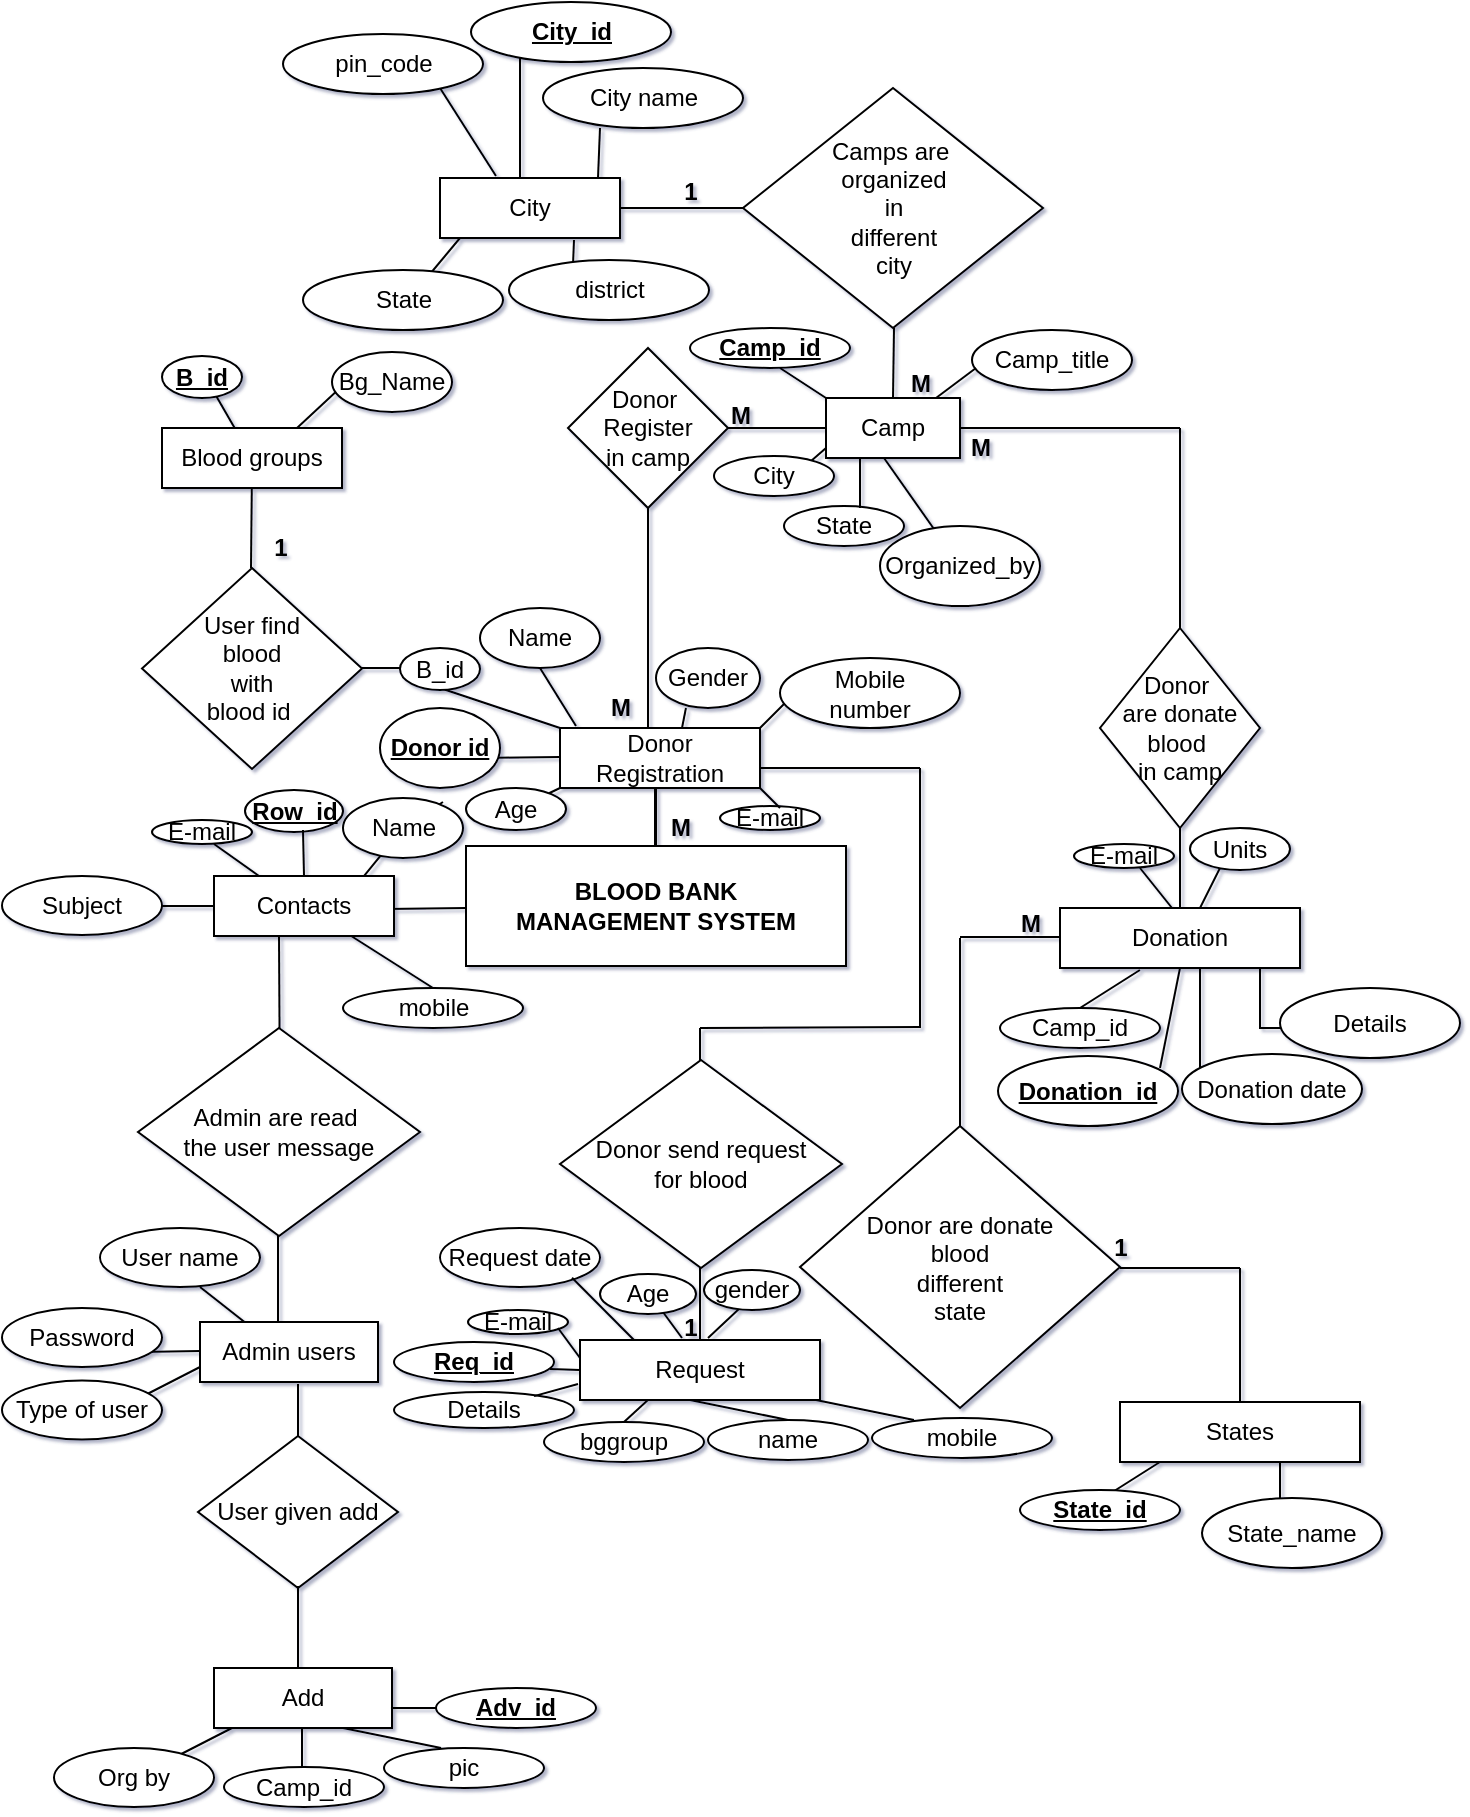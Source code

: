 <mxfile version="17.4.6" type="device"><diagram id="Rrqo9vzTD1pglH4f-uBs" name="Page-1"><mxGraphModel dx="942" dy="614" grid="1" gridSize="10" guides="1" tooltips="1" connect="1" arrows="1" fold="1" page="1" pageScale="1" pageWidth="827" pageHeight="1169" math="0" shadow="1"><root><mxCell id="0"/><mxCell id="1" parent="0"/><mxCell id="dDINiFc0IvyFQ7IldV-Y-107" value="" style="edgeStyle=orthogonalEdgeStyle;rounded=0;orthogonalLoop=1;jettySize=auto;html=1;" edge="1" parent="1" source="dDINiFc0IvyFQ7IldV-Y-1" target="dDINiFc0IvyFQ7IldV-Y-30"><mxGeometry relative="1" as="geometry"/></mxCell><mxCell id="dDINiFc0IvyFQ7IldV-Y-1" value="&lt;b&gt;BLOOD BANK &lt;br&gt;MANAGEMENT SYSTEM&lt;/b&gt;" style="rounded=0;whiteSpace=wrap;html=1;" vertex="1" parent="1"><mxGeometry x="323" y="469" width="190" height="60" as="geometry"/></mxCell><mxCell id="dDINiFc0IvyFQ7IldV-Y-2" value="" style="endArrow=none;html=1;rounded=0;" edge="1" parent="1"><mxGeometry width="50" height="50" relative="1" as="geometry"><mxPoint x="417.5" y="469" as="sourcePoint"/><mxPoint x="417.5" y="439" as="targetPoint"/></mxGeometry></mxCell><mxCell id="dDINiFc0IvyFQ7IldV-Y-4" value="Donor Registration" style="rounded=0;whiteSpace=wrap;html=1;" vertex="1" parent="1"><mxGeometry x="370" y="410" width="100" height="30" as="geometry"/></mxCell><mxCell id="dDINiFc0IvyFQ7IldV-Y-5" value="" style="endArrow=none;html=1;rounded=0;startArrow=none;" edge="1" parent="1" source="dDINiFc0IvyFQ7IldV-Y-6"><mxGeometry width="50" height="50" relative="1" as="geometry"><mxPoint x="360" y="450" as="sourcePoint"/><mxPoint x="370" y="440" as="targetPoint"/></mxGeometry></mxCell><mxCell id="dDINiFc0IvyFQ7IldV-Y-7" style="edgeStyle=orthogonalEdgeStyle;rounded=0;orthogonalLoop=1;jettySize=auto;html=1;exitX=0.5;exitY=1;exitDx=0;exitDy=0;" edge="1" parent="1" source="dDINiFc0IvyFQ7IldV-Y-6" target="dDINiFc0IvyFQ7IldV-Y-6"><mxGeometry relative="1" as="geometry"/></mxCell><mxCell id="dDINiFc0IvyFQ7IldV-Y-6" value="Age" style="ellipse;whiteSpace=wrap;html=1;" vertex="1" parent="1"><mxGeometry x="323" y="440" width="50" height="21" as="geometry"/></mxCell><mxCell id="dDINiFc0IvyFQ7IldV-Y-10" value="E-mail" style="ellipse;whiteSpace=wrap;html=1;" vertex="1" parent="1"><mxGeometry x="450" y="449" width="50" height="12" as="geometry"/></mxCell><mxCell id="dDINiFc0IvyFQ7IldV-Y-12" value="" style="endArrow=none;html=1;rounded=0;" edge="1" parent="1"><mxGeometry width="50" height="50" relative="1" as="geometry"><mxPoint x="480" y="450" as="sourcePoint"/><mxPoint x="470" y="440" as="targetPoint"/></mxGeometry></mxCell><mxCell id="dDINiFc0IvyFQ7IldV-Y-14" value="" style="endArrow=none;html=1;rounded=0;" edge="1" parent="1"><mxGeometry width="50" height="50" relative="1" as="geometry"><mxPoint x="330" y="425" as="sourcePoint"/><mxPoint x="370" y="424.5" as="targetPoint"/></mxGeometry></mxCell><mxCell id="dDINiFc0IvyFQ7IldV-Y-15" value="&lt;b&gt;&lt;u&gt;Donor id&lt;/u&gt;&lt;/b&gt;" style="ellipse;whiteSpace=wrap;html=1;" vertex="1" parent="1"><mxGeometry x="280" y="400" width="60" height="40" as="geometry"/></mxCell><mxCell id="dDINiFc0IvyFQ7IldV-Y-16" value="" style="endArrow=none;html=1;rounded=0;" edge="1" parent="1"><mxGeometry width="50" height="50" relative="1" as="geometry"><mxPoint x="370" y="410" as="sourcePoint"/><mxPoint x="310" y="390" as="targetPoint"/></mxGeometry></mxCell><mxCell id="dDINiFc0IvyFQ7IldV-Y-17" value="B_id" style="ellipse;whiteSpace=wrap;html=1;" vertex="1" parent="1"><mxGeometry x="290" y="370" width="40" height="21" as="geometry"/></mxCell><mxCell id="dDINiFc0IvyFQ7IldV-Y-20" value="" style="endArrow=none;html=1;rounded=0;exitX=0.08;exitY=-0.033;exitDx=0;exitDy=0;exitPerimeter=0;entryX=0.5;entryY=1;entryDx=0;entryDy=0;" edge="1" parent="1" source="dDINiFc0IvyFQ7IldV-Y-4" target="dDINiFc0IvyFQ7IldV-Y-21"><mxGeometry width="50" height="50" relative="1" as="geometry"><mxPoint x="389" y="360" as="sourcePoint"/><mxPoint x="380" y="380" as="targetPoint"/></mxGeometry></mxCell><mxCell id="dDINiFc0IvyFQ7IldV-Y-21" value="Name" style="ellipse;whiteSpace=wrap;html=1;" vertex="1" parent="1"><mxGeometry x="330" y="350" width="60" height="30" as="geometry"/></mxCell><mxCell id="dDINiFc0IvyFQ7IldV-Y-22" value="" style="endArrow=none;html=1;rounded=0;" edge="1" parent="1"><mxGeometry width="50" height="50" relative="1" as="geometry"><mxPoint x="414" y="410" as="sourcePoint"/><mxPoint x="414" y="300" as="targetPoint"/></mxGeometry></mxCell><mxCell id="dDINiFc0IvyFQ7IldV-Y-23" value="Gender" style="ellipse;whiteSpace=wrap;html=1;" vertex="1" parent="1"><mxGeometry x="418" y="370" width="52" height="30" as="geometry"/></mxCell><mxCell id="dDINiFc0IvyFQ7IldV-Y-25" value="" style="endArrow=none;html=1;rounded=0;entryX=0.288;entryY=1;entryDx=0;entryDy=0;entryPerimeter=0;exitX=0.61;exitY=0;exitDx=0;exitDy=0;exitPerimeter=0;" edge="1" parent="1" source="dDINiFc0IvyFQ7IldV-Y-4" target="dDINiFc0IvyFQ7IldV-Y-23"><mxGeometry width="50" height="50" relative="1" as="geometry"><mxPoint x="380" y="510" as="sourcePoint"/><mxPoint x="430" y="460" as="targetPoint"/></mxGeometry></mxCell><mxCell id="dDINiFc0IvyFQ7IldV-Y-27" value="" style="endArrow=none;html=1;rounded=0;" edge="1" parent="1"><mxGeometry width="50" height="50" relative="1" as="geometry"><mxPoint x="470" y="410" as="sourcePoint"/><mxPoint x="490" y="390" as="targetPoint"/></mxGeometry></mxCell><mxCell id="dDINiFc0IvyFQ7IldV-Y-28" value="Mobile&lt;br&gt;number" style="ellipse;whiteSpace=wrap;html=1;" vertex="1" parent="1"><mxGeometry x="480" y="375" width="90" height="35" as="geometry"/></mxCell><mxCell id="dDINiFc0IvyFQ7IldV-Y-29" value="&lt;b&gt;M&lt;/b&gt;" style="text;html=1;align=center;verticalAlign=middle;resizable=0;points=[];autosize=1;strokeColor=none;fillColor=none;" vertex="1" parent="1"><mxGeometry x="415" y="450" width="30" height="20" as="geometry"/></mxCell><mxCell id="dDINiFc0IvyFQ7IldV-Y-30" value="&lt;b&gt;M&lt;/b&gt;" style="text;html=1;align=center;verticalAlign=middle;resizable=0;points=[];autosize=1;strokeColor=none;fillColor=none;" vertex="1" parent="1"><mxGeometry x="385" y="390" width="30" height="20" as="geometry"/></mxCell><mxCell id="dDINiFc0IvyFQ7IldV-Y-31" value="Donor&amp;nbsp;&lt;br&gt;Register&lt;br&gt;in camp" style="rhombus;whiteSpace=wrap;html=1;" vertex="1" parent="1"><mxGeometry x="374" y="220" width="80" height="80" as="geometry"/></mxCell><mxCell id="dDINiFc0IvyFQ7IldV-Y-32" value="" style="endArrow=none;html=1;rounded=0;" edge="1" parent="1"><mxGeometry width="50" height="50" relative="1" as="geometry"><mxPoint x="454" y="260" as="sourcePoint"/><mxPoint x="510" y="260" as="targetPoint"/></mxGeometry></mxCell><mxCell id="dDINiFc0IvyFQ7IldV-Y-33" value="Camp" style="rounded=0;whiteSpace=wrap;html=1;" vertex="1" parent="1"><mxGeometry x="503" y="245" width="67" height="30" as="geometry"/></mxCell><mxCell id="dDINiFc0IvyFQ7IldV-Y-34" value="" style="endArrow=none;html=1;rounded=0;" edge="1" parent="1"><mxGeometry width="50" height="50" relative="1" as="geometry"><mxPoint x="503" y="245" as="sourcePoint"/><mxPoint x="480" y="230" as="targetPoint"/></mxGeometry></mxCell><mxCell id="dDINiFc0IvyFQ7IldV-Y-35" value="&lt;b&gt;&lt;u&gt;Camp_id&lt;/u&gt;&lt;/b&gt;" style="ellipse;whiteSpace=wrap;html=1;" vertex="1" parent="1"><mxGeometry x="435" y="210" width="80" height="20" as="geometry"/></mxCell><mxCell id="dDINiFc0IvyFQ7IldV-Y-36" value="" style="endArrow=none;html=1;rounded=0;" edge="1" parent="1"><mxGeometry width="50" height="50" relative="1" as="geometry"><mxPoint x="480" y="290" as="sourcePoint"/><mxPoint x="503" y="270" as="targetPoint"/></mxGeometry></mxCell><mxCell id="dDINiFc0IvyFQ7IldV-Y-37" value="State" style="ellipse;whiteSpace=wrap;html=1;" vertex="1" parent="1"><mxGeometry x="482" y="299" width="60" height="20" as="geometry"/></mxCell><mxCell id="dDINiFc0IvyFQ7IldV-Y-38" value="City" style="ellipse;whiteSpace=wrap;html=1;" vertex="1" parent="1"><mxGeometry x="447" y="274" width="60" height="20" as="geometry"/></mxCell><mxCell id="dDINiFc0IvyFQ7IldV-Y-39" value="" style="endArrow=none;html=1;rounded=0;" edge="1" parent="1"><mxGeometry width="50" height="50" relative="1" as="geometry"><mxPoint x="520" y="300" as="sourcePoint"/><mxPoint x="520" y="275" as="targetPoint"/></mxGeometry></mxCell><mxCell id="dDINiFc0IvyFQ7IldV-Y-40" value="" style="endArrow=none;html=1;rounded=0;" edge="1" parent="1" source="dDINiFc0IvyFQ7IldV-Y-42"><mxGeometry width="50" height="50" relative="1" as="geometry"><mxPoint x="550" y="300" as="sourcePoint"/><mxPoint x="532" y="275" as="targetPoint"/></mxGeometry></mxCell><mxCell id="dDINiFc0IvyFQ7IldV-Y-42" value="Organized_by" style="ellipse;whiteSpace=wrap;html=1;" vertex="1" parent="1"><mxGeometry x="530" y="309" width="80" height="40" as="geometry"/></mxCell><mxCell id="dDINiFc0IvyFQ7IldV-Y-45" value="Camp_title" style="ellipse;whiteSpace=wrap;html=1;" vertex="1" parent="1"><mxGeometry x="576" y="211" width="80" height="30" as="geometry"/></mxCell><mxCell id="dDINiFc0IvyFQ7IldV-Y-46" value="" style="endArrow=none;html=1;rounded=0;" edge="1" parent="1"><mxGeometry width="50" height="50" relative="1" as="geometry"><mxPoint x="558" y="245" as="sourcePoint"/><mxPoint x="578" y="230" as="targetPoint"/></mxGeometry></mxCell><mxCell id="dDINiFc0IvyFQ7IldV-Y-49" value="Camps are&amp;nbsp;&lt;br&gt;organized&lt;br&gt;in &lt;br&gt;different&lt;br&gt;city" style="rhombus;whiteSpace=wrap;html=1;" vertex="1" parent="1"><mxGeometry x="461.5" y="90" width="150" height="120" as="geometry"/></mxCell><mxCell id="dDINiFc0IvyFQ7IldV-Y-50" value="" style="endArrow=none;html=1;rounded=0;exitX=0.5;exitY=0;exitDx=0;exitDy=0;" edge="1" parent="1" source="dDINiFc0IvyFQ7IldV-Y-33"><mxGeometry width="50" height="50" relative="1" as="geometry"><mxPoint x="487" y="260" as="sourcePoint"/><mxPoint x="537" y="210" as="targetPoint"/></mxGeometry></mxCell><mxCell id="dDINiFc0IvyFQ7IldV-Y-51" value="" style="endArrow=none;html=1;rounded=0;" edge="1" parent="1"><mxGeometry width="50" height="50" relative="1" as="geometry"><mxPoint x="400" y="150" as="sourcePoint"/><mxPoint x="461.5" y="150" as="targetPoint"/></mxGeometry></mxCell><mxCell id="dDINiFc0IvyFQ7IldV-Y-52" value="City" style="rounded=0;whiteSpace=wrap;html=1;" vertex="1" parent="1"><mxGeometry x="310" y="135" width="90" height="30" as="geometry"/></mxCell><mxCell id="dDINiFc0IvyFQ7IldV-Y-57" value="" style="endArrow=none;html=1;rounded=0;" edge="1" parent="1"><mxGeometry width="50" height="50" relative="1" as="geometry"><mxPoint x="389" y="135" as="sourcePoint"/><mxPoint x="390" y="110" as="targetPoint"/></mxGeometry></mxCell><mxCell id="dDINiFc0IvyFQ7IldV-Y-58" value="City name" style="ellipse;whiteSpace=wrap;html=1;" vertex="1" parent="1"><mxGeometry x="361.5" y="80" width="100" height="30" as="geometry"/></mxCell><mxCell id="dDINiFc0IvyFQ7IldV-Y-59" value="" style="endArrow=none;html=1;rounded=0;" edge="1" parent="1"><mxGeometry width="50" height="50" relative="1" as="geometry"><mxPoint x="350" y="135" as="sourcePoint"/><mxPoint x="350" y="70" as="targetPoint"/></mxGeometry></mxCell><mxCell id="dDINiFc0IvyFQ7IldV-Y-60" value="&lt;b&gt;&lt;u&gt;City_id&lt;/u&gt;&lt;/b&gt;" style="ellipse;whiteSpace=wrap;html=1;" vertex="1" parent="1"><mxGeometry x="325.5" y="47" width="100" height="30" as="geometry"/></mxCell><mxCell id="dDINiFc0IvyFQ7IldV-Y-61" value="" style="endArrow=none;html=1;rounded=0;" edge="1" parent="1"><mxGeometry width="50" height="50" relative="1" as="geometry"><mxPoint x="338" y="134" as="sourcePoint"/><mxPoint x="310" y="90" as="targetPoint"/></mxGeometry></mxCell><mxCell id="dDINiFc0IvyFQ7IldV-Y-62" value="pin_code" style="ellipse;whiteSpace=wrap;html=1;" vertex="1" parent="1"><mxGeometry x="231.5" y="63" width="100" height="30" as="geometry"/></mxCell><mxCell id="dDINiFc0IvyFQ7IldV-Y-63" value="" style="endArrow=none;html=1;rounded=0;" edge="1" parent="1"><mxGeometry width="50" height="50" relative="1" as="geometry"><mxPoint x="300" y="189" as="sourcePoint"/><mxPoint x="320" y="165" as="targetPoint"/></mxGeometry></mxCell><mxCell id="dDINiFc0IvyFQ7IldV-Y-64" value="State" style="ellipse;whiteSpace=wrap;html=1;" vertex="1" parent="1"><mxGeometry x="241.5" y="181" width="100" height="30" as="geometry"/></mxCell><mxCell id="dDINiFc0IvyFQ7IldV-Y-66" value="" style="endArrow=none;html=1;rounded=0;" edge="1" parent="1"><mxGeometry width="50" height="50" relative="1" as="geometry"><mxPoint x="376" y="191" as="sourcePoint"/><mxPoint x="377" y="166" as="targetPoint"/></mxGeometry></mxCell><mxCell id="dDINiFc0IvyFQ7IldV-Y-67" value="district" style="ellipse;whiteSpace=wrap;html=1;" vertex="1" parent="1"><mxGeometry x="344.5" y="176" width="100" height="30" as="geometry"/></mxCell><mxCell id="dDINiFc0IvyFQ7IldV-Y-68" value="&lt;b&gt;M&lt;/b&gt;" style="text;html=1;align=center;verticalAlign=middle;resizable=0;points=[];autosize=1;strokeColor=none;fillColor=none;" vertex="1" parent="1"><mxGeometry x="535" y="228" width="30" height="20" as="geometry"/></mxCell><mxCell id="dDINiFc0IvyFQ7IldV-Y-69" value="&lt;b&gt;M&lt;/b&gt;" style="text;html=1;align=center;verticalAlign=middle;resizable=0;points=[];autosize=1;strokeColor=none;fillColor=none;" vertex="1" parent="1"><mxGeometry x="445" y="244" width="30" height="20" as="geometry"/></mxCell><mxCell id="dDINiFc0IvyFQ7IldV-Y-70" value="&lt;b&gt;1&lt;/b&gt;" style="text;html=1;align=center;verticalAlign=middle;resizable=0;points=[];autosize=1;strokeColor=none;fillColor=none;" vertex="1" parent="1"><mxGeometry x="425" y="132" width="20" height="20" as="geometry"/></mxCell><mxCell id="dDINiFc0IvyFQ7IldV-Y-71" value="" style="endArrow=none;html=1;rounded=0;" edge="1" parent="1"><mxGeometry width="50" height="50" relative="1" as="geometry"><mxPoint x="570" y="260" as="sourcePoint"/><mxPoint x="680" y="260" as="targetPoint"/><Array as="points"><mxPoint x="570" y="260"/></Array></mxGeometry></mxCell><mxCell id="dDINiFc0IvyFQ7IldV-Y-72" value="" style="endArrow=none;html=1;rounded=0;" edge="1" parent="1"><mxGeometry width="50" height="50" relative="1" as="geometry"><mxPoint x="680" y="360" as="sourcePoint"/><mxPoint x="680" y="260" as="targetPoint"/></mxGeometry></mxCell><mxCell id="dDINiFc0IvyFQ7IldV-Y-73" value="Donor&amp;nbsp;&lt;br&gt;are donate&lt;br&gt;blood&amp;nbsp;&lt;br&gt;in camp" style="rhombus;whiteSpace=wrap;html=1;" vertex="1" parent="1"><mxGeometry x="640" y="360" width="80" height="100" as="geometry"/></mxCell><mxCell id="dDINiFc0IvyFQ7IldV-Y-74" value="" style="endArrow=none;html=1;rounded=0;" edge="1" parent="1"><mxGeometry width="50" height="50" relative="1" as="geometry"><mxPoint x="680" y="500" as="sourcePoint"/><mxPoint x="680" y="460" as="targetPoint"/></mxGeometry></mxCell><mxCell id="dDINiFc0IvyFQ7IldV-Y-75" value="Donation" style="rounded=0;whiteSpace=wrap;html=1;" vertex="1" parent="1"><mxGeometry x="620" y="500" width="120" height="30" as="geometry"/></mxCell><mxCell id="dDINiFc0IvyFQ7IldV-Y-76" value="" style="endArrow=none;html=1;rounded=0;" edge="1" parent="1"><mxGeometry width="50" height="50" relative="1" as="geometry"><mxPoint x="690" y="500" as="sourcePoint"/><mxPoint x="700" y="480" as="targetPoint"/></mxGeometry></mxCell><mxCell id="dDINiFc0IvyFQ7IldV-Y-77" value="Units" style="ellipse;whiteSpace=wrap;html=1;" vertex="1" parent="1"><mxGeometry x="685" y="460" width="50" height="21" as="geometry"/></mxCell><mxCell id="dDINiFc0IvyFQ7IldV-Y-78" value="" style="endArrow=none;html=1;rounded=0;" edge="1" parent="1"><mxGeometry width="50" height="50" relative="1" as="geometry"><mxPoint x="676" y="500" as="sourcePoint"/><mxPoint x="660" y="480" as="targetPoint"/></mxGeometry></mxCell><mxCell id="dDINiFc0IvyFQ7IldV-Y-79" value="E-mail" style="ellipse;whiteSpace=wrap;html=1;" vertex="1" parent="1"><mxGeometry x="627" y="468" width="50" height="12" as="geometry"/></mxCell><mxCell id="dDINiFc0IvyFQ7IldV-Y-80" value="Camp_id" style="ellipse;whiteSpace=wrap;html=1;" vertex="1" parent="1"><mxGeometry x="590" y="550" width="80" height="20" as="geometry"/></mxCell><mxCell id="dDINiFc0IvyFQ7IldV-Y-81" value="" style="endArrow=none;html=1;rounded=0;entryX=0.333;entryY=1.033;entryDx=0;entryDy=0;entryPerimeter=0;" edge="1" parent="1" target="dDINiFc0IvyFQ7IldV-Y-75"><mxGeometry width="50" height="50" relative="1" as="geometry"><mxPoint x="630" y="550" as="sourcePoint"/><mxPoint x="623" y="530" as="targetPoint"/></mxGeometry></mxCell><mxCell id="dDINiFc0IvyFQ7IldV-Y-83" value="" style="endArrow=none;html=1;rounded=0;" edge="1" parent="1"><mxGeometry width="50" height="50" relative="1" as="geometry"><mxPoint x="670" y="580" as="sourcePoint"/><mxPoint x="680" y="530" as="targetPoint"/></mxGeometry></mxCell><mxCell id="dDINiFc0IvyFQ7IldV-Y-84" value="&lt;b&gt;&lt;u&gt;Donation_id&lt;/u&gt;&lt;/b&gt;" style="ellipse;whiteSpace=wrap;html=1;" vertex="1" parent="1"><mxGeometry x="589" y="574" width="90" height="35" as="geometry"/></mxCell><mxCell id="dDINiFc0IvyFQ7IldV-Y-86" value="" style="endArrow=none;html=1;rounded=0;" edge="1" parent="1"><mxGeometry width="50" height="50" relative="1" as="geometry"><mxPoint x="690" y="580" as="sourcePoint"/><mxPoint x="690" y="530" as="targetPoint"/><Array as="points"><mxPoint x="690" y="560"/></Array></mxGeometry></mxCell><mxCell id="dDINiFc0IvyFQ7IldV-Y-87" value="Donation date" style="ellipse;whiteSpace=wrap;html=1;" vertex="1" parent="1"><mxGeometry x="681" y="573" width="90" height="35" as="geometry"/></mxCell><mxCell id="dDINiFc0IvyFQ7IldV-Y-89" value="" style="endArrow=none;html=1;rounded=0;" edge="1" parent="1"><mxGeometry width="50" height="50" relative="1" as="geometry"><mxPoint x="760" y="560" as="sourcePoint"/><mxPoint x="720" y="530" as="targetPoint"/><Array as="points"><mxPoint x="720" y="560"/><mxPoint x="720" y="540"/></Array></mxGeometry></mxCell><mxCell id="dDINiFc0IvyFQ7IldV-Y-90" value="Details" style="ellipse;whiteSpace=wrap;html=1;" vertex="1" parent="1"><mxGeometry x="730" y="540" width="90" height="35" as="geometry"/></mxCell><mxCell id="dDINiFc0IvyFQ7IldV-Y-91" value="&lt;b&gt;M&lt;/b&gt;" style="text;html=1;align=center;verticalAlign=middle;resizable=0;points=[];autosize=1;strokeColor=none;fillColor=none;" vertex="1" parent="1"><mxGeometry x="565" y="260" width="30" height="20" as="geometry"/></mxCell><mxCell id="dDINiFc0IvyFQ7IldV-Y-92" value="" style="endArrow=none;html=1;rounded=0;" edge="1" parent="1"><mxGeometry width="50" height="50" relative="1" as="geometry"><mxPoint x="570" y="514.5" as="sourcePoint"/><mxPoint x="620" y="514.5" as="targetPoint"/></mxGeometry></mxCell><mxCell id="dDINiFc0IvyFQ7IldV-Y-93" value="" style="endArrow=none;html=1;rounded=0;" edge="1" parent="1"><mxGeometry width="50" height="50" relative="1" as="geometry"><mxPoint x="570" y="615" as="sourcePoint"/><mxPoint x="570" y="515" as="targetPoint"/></mxGeometry></mxCell><mxCell id="dDINiFc0IvyFQ7IldV-Y-94" value="Donor are donate&lt;br&gt;blood&lt;br&gt;different&lt;br&gt;state" style="rhombus;whiteSpace=wrap;html=1;" vertex="1" parent="1"><mxGeometry x="490" y="609" width="160" height="141" as="geometry"/></mxCell><mxCell id="dDINiFc0IvyFQ7IldV-Y-95" value="&lt;b&gt;M&lt;/b&gt;" style="text;html=1;align=center;verticalAlign=middle;resizable=0;points=[];autosize=1;strokeColor=none;fillColor=none;" vertex="1" parent="1"><mxGeometry x="590" y="498" width="30" height="20" as="geometry"/></mxCell><mxCell id="dDINiFc0IvyFQ7IldV-Y-96" value="" style="endArrow=none;html=1;rounded=0;" edge="1" parent="1"><mxGeometry width="50" height="50" relative="1" as="geometry"><mxPoint x="650" y="680" as="sourcePoint"/><mxPoint x="710" y="680" as="targetPoint"/></mxGeometry></mxCell><mxCell id="dDINiFc0IvyFQ7IldV-Y-97" value="" style="endArrow=none;html=1;rounded=0;" edge="1" parent="1"><mxGeometry width="50" height="50" relative="1" as="geometry"><mxPoint x="710" y="770" as="sourcePoint"/><mxPoint x="710" y="680" as="targetPoint"/></mxGeometry></mxCell><mxCell id="dDINiFc0IvyFQ7IldV-Y-98" value="States" style="rounded=0;whiteSpace=wrap;html=1;" vertex="1" parent="1"><mxGeometry x="650" y="747" width="120" height="30" as="geometry"/></mxCell><mxCell id="dDINiFc0IvyFQ7IldV-Y-99" value="" style="endArrow=none;html=1;rounded=0;entryX=0.333;entryY=1.033;entryDx=0;entryDy=0;entryPerimeter=0;" edge="1" parent="1"><mxGeometry width="50" height="50" relative="1" as="geometry"><mxPoint x="640" y="796" as="sourcePoint"/><mxPoint x="669.96" y="776.99" as="targetPoint"/></mxGeometry></mxCell><mxCell id="dDINiFc0IvyFQ7IldV-Y-100" value="&lt;b&gt;&lt;u&gt;State_id&lt;/u&gt;&lt;/b&gt;" style="ellipse;whiteSpace=wrap;html=1;" vertex="1" parent="1"><mxGeometry x="600" y="791" width="80" height="20" as="geometry"/></mxCell><mxCell id="dDINiFc0IvyFQ7IldV-Y-101" value="" style="endArrow=none;html=1;rounded=0;" edge="1" parent="1"><mxGeometry width="50" height="50" relative="1" as="geometry"><mxPoint x="730" y="810" as="sourcePoint"/><mxPoint x="730" y="777" as="targetPoint"/><Array as="points"><mxPoint x="730" y="807"/></Array></mxGeometry></mxCell><mxCell id="dDINiFc0IvyFQ7IldV-Y-102" value="State_name" style="ellipse;whiteSpace=wrap;html=1;" vertex="1" parent="1"><mxGeometry x="691" y="795" width="90" height="35" as="geometry"/></mxCell><mxCell id="dDINiFc0IvyFQ7IldV-Y-103" value="&lt;b&gt;1&lt;/b&gt;" style="text;html=1;align=center;verticalAlign=middle;resizable=0;points=[];autosize=1;strokeColor=none;fillColor=none;" vertex="1" parent="1"><mxGeometry x="640" y="660" width="20" height="20" as="geometry"/></mxCell><mxCell id="dDINiFc0IvyFQ7IldV-Y-104" value="" style="endArrow=none;html=1;rounded=0;" edge="1" parent="1"><mxGeometry width="50" height="50" relative="1" as="geometry"><mxPoint x="470" y="430" as="sourcePoint"/><mxPoint x="550" y="430" as="targetPoint"/></mxGeometry></mxCell><mxCell id="dDINiFc0IvyFQ7IldV-Y-105" value="" style="endArrow=none;html=1;rounded=0;" edge="1" parent="1"><mxGeometry width="50" height="50" relative="1" as="geometry"><mxPoint x="550" y="560" as="sourcePoint"/><mxPoint x="550" y="430" as="targetPoint"/></mxGeometry></mxCell><mxCell id="dDINiFc0IvyFQ7IldV-Y-106" value="" style="endArrow=none;html=1;rounded=0;" edge="1" parent="1"><mxGeometry width="50" height="50" relative="1" as="geometry"><mxPoint x="440" y="560" as="sourcePoint"/><mxPoint x="550" y="559.5" as="targetPoint"/></mxGeometry></mxCell><mxCell id="dDINiFc0IvyFQ7IldV-Y-108" value="" style="endArrow=none;html=1;rounded=0;" edge="1" parent="1"><mxGeometry width="50" height="50" relative="1" as="geometry"><mxPoint x="440" y="610" as="sourcePoint"/><mxPoint x="440" y="560" as="targetPoint"/></mxGeometry></mxCell><mxCell id="dDINiFc0IvyFQ7IldV-Y-109" value="Donor send request&lt;br&gt;for blood" style="rhombus;whiteSpace=wrap;html=1;" vertex="1" parent="1"><mxGeometry x="370" y="576" width="141" height="104" as="geometry"/></mxCell><mxCell id="dDINiFc0IvyFQ7IldV-Y-110" value="" style="endArrow=none;html=1;rounded=0;" edge="1" parent="1"><mxGeometry width="50" height="50" relative="1" as="geometry"><mxPoint x="440" y="710" as="sourcePoint"/><mxPoint x="440" y="680" as="targetPoint"/><Array as="points"><mxPoint x="440" y="720"/><mxPoint x="440" y="710"/></Array></mxGeometry></mxCell><mxCell id="dDINiFc0IvyFQ7IldV-Y-111" value="Request" style="rounded=0;whiteSpace=wrap;html=1;" vertex="1" parent="1"><mxGeometry x="380" y="716" width="120" height="30" as="geometry"/></mxCell><mxCell id="dDINiFc0IvyFQ7IldV-Y-113" value="" style="endArrow=none;html=1;rounded=0;" edge="1" parent="1"><mxGeometry width="50" height="50" relative="1" as="geometry"><mxPoint x="444" y="715" as="sourcePoint"/><mxPoint x="460" y="700" as="targetPoint"/></mxGeometry></mxCell><mxCell id="dDINiFc0IvyFQ7IldV-Y-114" value="gender" style="ellipse;whiteSpace=wrap;html=1;" vertex="1" parent="1"><mxGeometry x="442" y="681" width="48" height="20" as="geometry"/></mxCell><mxCell id="dDINiFc0IvyFQ7IldV-Y-115" value="" style="endArrow=none;html=1;rounded=0;" edge="1" parent="1"><mxGeometry width="50" height="50" relative="1" as="geometry"><mxPoint x="431" y="715" as="sourcePoint"/><mxPoint x="420" y="700" as="targetPoint"/></mxGeometry></mxCell><mxCell id="dDINiFc0IvyFQ7IldV-Y-116" value="Age" style="ellipse;whiteSpace=wrap;html=1;" vertex="1" parent="1"><mxGeometry x="390" y="683" width="48" height="20" as="geometry"/></mxCell><mxCell id="dDINiFc0IvyFQ7IldV-Y-117" value="Request date" style="ellipse;whiteSpace=wrap;html=1;" vertex="1" parent="1"><mxGeometry x="310" y="660" width="80" height="29.5" as="geometry"/></mxCell><mxCell id="dDINiFc0IvyFQ7IldV-Y-118" value="" style="endArrow=none;html=1;rounded=0;entryX=1;entryY=1;entryDx=0;entryDy=0;exitX=0.25;exitY=0;exitDx=0;exitDy=0;" edge="1" parent="1"><mxGeometry width="50" height="50" relative="1" as="geometry"><mxPoint x="407" y="716" as="sourcePoint"/><mxPoint x="376.012" y="684.904" as="targetPoint"/></mxGeometry></mxCell><mxCell id="dDINiFc0IvyFQ7IldV-Y-119" value="E-mail" style="ellipse;whiteSpace=wrap;html=1;" vertex="1" parent="1"><mxGeometry x="324" y="701" width="50" height="12" as="geometry"/></mxCell><mxCell id="dDINiFc0IvyFQ7IldV-Y-120" value="" style="endArrow=none;html=1;rounded=0;" edge="1" parent="1"><mxGeometry width="50" height="50" relative="1" as="geometry"><mxPoint x="380" y="725" as="sourcePoint"/><mxPoint x="369" y="710" as="targetPoint"/></mxGeometry></mxCell><mxCell id="dDINiFc0IvyFQ7IldV-Y-121" value="&lt;b&gt;&lt;u&gt;Req_id&lt;/u&gt;&lt;/b&gt;" style="ellipse;whiteSpace=wrap;html=1;" vertex="1" parent="1"><mxGeometry x="287" y="717" width="80" height="20" as="geometry"/></mxCell><mxCell id="dDINiFc0IvyFQ7IldV-Y-122" value="" style="endArrow=none;html=1;rounded=0;" edge="1" parent="1"><mxGeometry width="50" height="50" relative="1" as="geometry"><mxPoint x="365" y="730.5" as="sourcePoint"/><mxPoint x="380" y="731" as="targetPoint"/></mxGeometry></mxCell><mxCell id="dDINiFc0IvyFQ7IldV-Y-123" value="Details" style="ellipse;whiteSpace=wrap;html=1;" vertex="1" parent="1"><mxGeometry x="287" y="742" width="90" height="18" as="geometry"/></mxCell><mxCell id="dDINiFc0IvyFQ7IldV-Y-124" value="" style="endArrow=none;html=1;rounded=0;exitX=0.778;exitY=0.114;exitDx=0;exitDy=0;exitPerimeter=0;" edge="1" parent="1" source="dDINiFc0IvyFQ7IldV-Y-123"><mxGeometry width="50" height="50" relative="1" as="geometry"><mxPoint x="355.5" y="763" as="sourcePoint"/><mxPoint x="379" y="738" as="targetPoint"/><Array as="points"/></mxGeometry></mxCell><mxCell id="dDINiFc0IvyFQ7IldV-Y-125" value="bggroup" style="ellipse;whiteSpace=wrap;html=1;" vertex="1" parent="1"><mxGeometry x="362" y="757" width="80" height="20" as="geometry"/></mxCell><mxCell id="dDINiFc0IvyFQ7IldV-Y-126" value="" style="endArrow=none;html=1;rounded=0;entryX=0.333;entryY=1.033;entryDx=0;entryDy=0;entryPerimeter=0;exitX=0.5;exitY=0;exitDx=0;exitDy=0;" edge="1" parent="1" source="dDINiFc0IvyFQ7IldV-Y-125"><mxGeometry width="50" height="50" relative="1" as="geometry"><mxPoint x="384" y="765.01" as="sourcePoint"/><mxPoint x="413.96" y="746" as="targetPoint"/></mxGeometry></mxCell><mxCell id="dDINiFc0IvyFQ7IldV-Y-127" value="name" style="ellipse;whiteSpace=wrap;html=1;" vertex="1" parent="1"><mxGeometry x="444" y="756" width="80" height="20" as="geometry"/></mxCell><mxCell id="dDINiFc0IvyFQ7IldV-Y-128" value="" style="endArrow=none;html=1;rounded=0;entryX=0.333;entryY=1.033;entryDx=0;entryDy=0;entryPerimeter=0;exitX=0.5;exitY=0;exitDx=0;exitDy=0;" edge="1" parent="1" source="dDINiFc0IvyFQ7IldV-Y-127"><mxGeometry width="50" height="50" relative="1" as="geometry"><mxPoint x="405.02" y="765.01" as="sourcePoint"/><mxPoint x="434.98" y="746" as="targetPoint"/></mxGeometry></mxCell><mxCell id="dDINiFc0IvyFQ7IldV-Y-129" value="mobile" style="ellipse;whiteSpace=wrap;html=1;" vertex="1" parent="1"><mxGeometry x="526" y="755" width="90" height="20" as="geometry"/></mxCell><mxCell id="dDINiFc0IvyFQ7IldV-Y-130" value="" style="endArrow=none;html=1;rounded=0;entryX=0.333;entryY=1.033;entryDx=0;entryDy=0;entryPerimeter=0;exitX=0.5;exitY=0;exitDx=0;exitDy=0;" edge="1" parent="1"><mxGeometry width="50" height="50" relative="1" as="geometry"><mxPoint x="547" y="756" as="sourcePoint"/><mxPoint x="497.98" y="746" as="targetPoint"/></mxGeometry></mxCell><mxCell id="dDINiFc0IvyFQ7IldV-Y-135" value="&lt;b&gt;1&lt;/b&gt;" style="text;html=1;align=center;verticalAlign=middle;resizable=0;points=[];autosize=1;strokeColor=none;fillColor=none;" vertex="1" parent="1"><mxGeometry x="425" y="700" width="20" height="20" as="geometry"/></mxCell><mxCell id="dDINiFc0IvyFQ7IldV-Y-136" value="" style="endArrow=none;html=1;rounded=0;" edge="1" parent="1"><mxGeometry width="50" height="50" relative="1" as="geometry"><mxPoint x="260" y="380" as="sourcePoint"/><mxPoint x="290" y="380" as="targetPoint"/></mxGeometry></mxCell><mxCell id="dDINiFc0IvyFQ7IldV-Y-137" value="User find&lt;br&gt;blood&lt;br&gt;with &lt;br&gt;blood id&amp;nbsp;" style="rhombus;whiteSpace=wrap;html=1;" vertex="1" parent="1"><mxGeometry x="161" y="330" width="110" height="100.5" as="geometry"/></mxCell><mxCell id="dDINiFc0IvyFQ7IldV-Y-138" value="" style="endArrow=none;html=1;rounded=0;" edge="1" parent="1"><mxGeometry width="50" height="50" relative="1" as="geometry"><mxPoint x="215.5" y="330" as="sourcePoint"/><mxPoint x="216" y="280" as="targetPoint"/></mxGeometry></mxCell><mxCell id="dDINiFc0IvyFQ7IldV-Y-139" value="Blood groups" style="rounded=0;whiteSpace=wrap;html=1;" vertex="1" parent="1"><mxGeometry x="171" y="260" width="90" height="30" as="geometry"/></mxCell><mxCell id="dDINiFc0IvyFQ7IldV-Y-140" value="" style="endArrow=none;html=1;rounded=0;" edge="1" parent="1" source="dDINiFc0IvyFQ7IldV-Y-139"><mxGeometry width="50" height="50" relative="1" as="geometry"><mxPoint x="181.5" y="260" as="sourcePoint"/><mxPoint x="190" y="230" as="targetPoint"/></mxGeometry></mxCell><mxCell id="dDINiFc0IvyFQ7IldV-Y-141" value="&lt;b&gt;&lt;u&gt;B_id&lt;/u&gt;&lt;/b&gt;" style="ellipse;whiteSpace=wrap;html=1;" vertex="1" parent="1"><mxGeometry x="171" y="224" width="40" height="21" as="geometry"/></mxCell><mxCell id="dDINiFc0IvyFQ7IldV-Y-142" value="" style="endArrow=none;html=1;rounded=0;exitX=0.75;exitY=0;exitDx=0;exitDy=0;" edge="1" parent="1" source="dDINiFc0IvyFQ7IldV-Y-139"><mxGeometry width="50" height="50" relative="1" as="geometry"><mxPoint x="249.333" y="260" as="sourcePoint"/><mxPoint x="260" y="240" as="targetPoint"/></mxGeometry></mxCell><mxCell id="dDINiFc0IvyFQ7IldV-Y-143" value="Bg_Name" style="ellipse;whiteSpace=wrap;html=1;" vertex="1" parent="1"><mxGeometry x="256" y="222" width="60" height="30" as="geometry"/></mxCell><mxCell id="dDINiFc0IvyFQ7IldV-Y-144" value="&lt;b&gt;1&lt;/b&gt;" style="text;html=1;align=center;verticalAlign=middle;resizable=0;points=[];autosize=1;strokeColor=none;fillColor=none;" vertex="1" parent="1"><mxGeometry x="220" y="310" width="20" height="20" as="geometry"/></mxCell><mxCell id="dDINiFc0IvyFQ7IldV-Y-145" value="" style="endArrow=none;html=1;rounded=0;" edge="1" parent="1"><mxGeometry width="50" height="50" relative="1" as="geometry"><mxPoint x="283" y="500.5" as="sourcePoint"/><mxPoint x="323" y="500" as="targetPoint"/></mxGeometry></mxCell><mxCell id="dDINiFc0IvyFQ7IldV-Y-146" value="Contacts" style="rounded=0;whiteSpace=wrap;html=1;" vertex="1" parent="1"><mxGeometry x="197" y="484" width="90" height="30" as="geometry"/></mxCell><mxCell id="dDINiFc0IvyFQ7IldV-Y-147" value="" style="endArrow=none;html=1;rounded=0;exitX=0.833;exitY=0.067;exitDx=0;exitDy=0;exitPerimeter=0;startArrow=none;" edge="1" parent="1" source="dDINiFc0IvyFQ7IldV-Y-148"><mxGeometry width="50" height="50" relative="1" as="geometry"><mxPoint x="271.97" y="484.01" as="sourcePoint"/><mxPoint x="280" y="468" as="targetPoint"/></mxGeometry></mxCell><mxCell id="dDINiFc0IvyFQ7IldV-Y-148" value="Name" style="ellipse;whiteSpace=wrap;html=1;" vertex="1" parent="1"><mxGeometry x="261.5" y="445" width="60" height="30" as="geometry"/></mxCell><mxCell id="dDINiFc0IvyFQ7IldV-Y-149" value="" style="endArrow=none;html=1;rounded=0;exitX=0.833;exitY=0.067;exitDx=0;exitDy=0;exitPerimeter=0;" edge="1" parent="1" target="dDINiFc0IvyFQ7IldV-Y-148"><mxGeometry width="50" height="50" relative="1" as="geometry"><mxPoint x="271.97" y="484.01" as="sourcePoint"/><mxPoint x="280" y="468" as="targetPoint"/></mxGeometry></mxCell><mxCell id="dDINiFc0IvyFQ7IldV-Y-150" value="&lt;b&gt;&lt;u&gt;Row_id&lt;/u&gt;&lt;/b&gt;" style="ellipse;whiteSpace=wrap;html=1;" vertex="1" parent="1"><mxGeometry x="212.5" y="441" width="49" height="21" as="geometry"/></mxCell><mxCell id="dDINiFc0IvyFQ7IldV-Y-151" value="" style="endArrow=none;html=1;rounded=0;exitX=0.5;exitY=0;exitDx=0;exitDy=0;" edge="1" parent="1" source="dDINiFc0IvyFQ7IldV-Y-146"><mxGeometry width="50" height="50" relative="1" as="geometry"><mxPoint x="191.5" y="511" as="sourcePoint"/><mxPoint x="241.5" y="461" as="targetPoint"/></mxGeometry></mxCell><mxCell id="dDINiFc0IvyFQ7IldV-Y-152" value="E-mail" style="ellipse;whiteSpace=wrap;html=1;" vertex="1" parent="1"><mxGeometry x="166" y="456" width="50" height="12" as="geometry"/></mxCell><mxCell id="dDINiFc0IvyFQ7IldV-Y-153" value="" style="endArrow=none;html=1;rounded=0;exitX=0.25;exitY=0;exitDx=0;exitDy=0;" edge="1" parent="1" source="dDINiFc0IvyFQ7IldV-Y-146"><mxGeometry width="50" height="50" relative="1" as="geometry"><mxPoint x="227" y="518" as="sourcePoint"/><mxPoint x="197" y="468" as="targetPoint"/><Array as="points"/></mxGeometry></mxCell><mxCell id="dDINiFc0IvyFQ7IldV-Y-154" value="Subject" style="ellipse;whiteSpace=wrap;html=1;" vertex="1" parent="1"><mxGeometry x="91" y="484" width="80" height="29.5" as="geometry"/></mxCell><mxCell id="dDINiFc0IvyFQ7IldV-Y-155" value="" style="endArrow=none;html=1;rounded=0;entryX=0;entryY=0.5;entryDx=0;entryDy=0;" edge="1" parent="1" target="dDINiFc0IvyFQ7IldV-Y-146"><mxGeometry width="50" height="50" relative="1" as="geometry"><mxPoint x="171" y="499" as="sourcePoint"/><mxPoint x="190" y="500" as="targetPoint"/></mxGeometry></mxCell><mxCell id="dDINiFc0IvyFQ7IldV-Y-156" value="mobile" style="ellipse;whiteSpace=wrap;html=1;" vertex="1" parent="1"><mxGeometry x="261.5" y="540" width="90" height="20" as="geometry"/></mxCell><mxCell id="dDINiFc0IvyFQ7IldV-Y-157" value="" style="endArrow=none;html=1;rounded=0;exitX=0.5;exitY=0;exitDx=0;exitDy=0;" edge="1" parent="1" source="dDINiFc0IvyFQ7IldV-Y-156" target="dDINiFc0IvyFQ7IldV-Y-146"><mxGeometry width="50" height="50" relative="1" as="geometry"><mxPoint x="220" y="670" as="sourcePoint"/><mxPoint x="220" y="560" as="targetPoint"/></mxGeometry></mxCell><mxCell id="dDINiFc0IvyFQ7IldV-Y-158" value="" style="endArrow=none;html=1;rounded=0;" edge="1" parent="1"><mxGeometry width="50" height="50" relative="1" as="geometry"><mxPoint x="230" y="600" as="sourcePoint"/><mxPoint x="229.5" y="513.5" as="targetPoint"/></mxGeometry></mxCell><mxCell id="dDINiFc0IvyFQ7IldV-Y-159" value="Admin are read&amp;nbsp;&lt;br&gt;the user message" style="rhombus;whiteSpace=wrap;html=1;" vertex="1" parent="1"><mxGeometry x="159" y="560" width="141" height="104" as="geometry"/></mxCell><mxCell id="dDINiFc0IvyFQ7IldV-Y-160" value="" style="endArrow=none;html=1;rounded=0;" edge="1" parent="1"><mxGeometry width="50" height="50" relative="1" as="geometry"><mxPoint x="229" y="710" as="sourcePoint"/><mxPoint x="229" y="664" as="targetPoint"/></mxGeometry></mxCell><mxCell id="dDINiFc0IvyFQ7IldV-Y-161" value="Admin users" style="rounded=0;whiteSpace=wrap;html=1;" vertex="1" parent="1"><mxGeometry x="190" y="707" width="89" height="30" as="geometry"/></mxCell><mxCell id="dDINiFc0IvyFQ7IldV-Y-162" value="User name" style="ellipse;whiteSpace=wrap;html=1;" vertex="1" parent="1"><mxGeometry x="140" y="660" width="80" height="29.5" as="geometry"/></mxCell><mxCell id="dDINiFc0IvyFQ7IldV-Y-163" value="" style="endArrow=none;html=1;rounded=0;entryX=1;entryY=1;entryDx=0;entryDy=0;exitX=0.25;exitY=0;exitDx=0;exitDy=0;" edge="1" parent="1" source="dDINiFc0IvyFQ7IldV-Y-161"><mxGeometry width="50" height="50" relative="1" as="geometry"><mxPoint x="220.99" y="720.6" as="sourcePoint"/><mxPoint x="190.002" y="689.504" as="targetPoint"/></mxGeometry></mxCell><mxCell id="dDINiFc0IvyFQ7IldV-Y-165" value="" style="endArrow=none;html=1;rounded=0;exitX=0.5;exitY=0;exitDx=0;exitDy=0;" edge="1" parent="1"><mxGeometry width="50" height="50" relative="1" as="geometry"><mxPoint x="190.0" y="721.5" as="sourcePoint"/><mxPoint x="160" y="722" as="targetPoint"/></mxGeometry></mxCell><mxCell id="dDINiFc0IvyFQ7IldV-Y-166" value="Password" style="ellipse;whiteSpace=wrap;html=1;" vertex="1" parent="1"><mxGeometry x="91" y="700" width="80" height="29.5" as="geometry"/></mxCell><mxCell id="dDINiFc0IvyFQ7IldV-Y-167" value="" style="endArrow=none;html=1;rounded=0;exitX=0;exitY=0.75;exitDx=0;exitDy=0;" edge="1" parent="1" source="dDINiFc0IvyFQ7IldV-Y-161"><mxGeometry width="50" height="50" relative="1" as="geometry"><mxPoint x="190" y="740" as="sourcePoint"/><mxPoint x="150" y="750" as="targetPoint"/></mxGeometry></mxCell><mxCell id="dDINiFc0IvyFQ7IldV-Y-168" value="Type of user" style="ellipse;whiteSpace=wrap;html=1;" vertex="1" parent="1"><mxGeometry x="91" y="736.25" width="80" height="29.5" as="geometry"/></mxCell><mxCell id="dDINiFc0IvyFQ7IldV-Y-169" value="" style="endArrow=none;html=1;rounded=0;" edge="1" parent="1"><mxGeometry width="50" height="50" relative="1" as="geometry"><mxPoint x="239" y="784" as="sourcePoint"/><mxPoint x="239" y="738" as="targetPoint"/></mxGeometry></mxCell><mxCell id="dDINiFc0IvyFQ7IldV-Y-170" value="User given add" style="rhombus;whiteSpace=wrap;html=1;" vertex="1" parent="1"><mxGeometry x="189" y="764" width="100" height="76" as="geometry"/></mxCell><mxCell id="dDINiFc0IvyFQ7IldV-Y-171" value="" style="endArrow=none;html=1;rounded=0;" edge="1" parent="1"><mxGeometry width="50" height="50" relative="1" as="geometry"><mxPoint x="239" y="885" as="sourcePoint"/><mxPoint x="239" y="839" as="targetPoint"/></mxGeometry></mxCell><mxCell id="dDINiFc0IvyFQ7IldV-Y-172" value="Add" style="rounded=0;whiteSpace=wrap;html=1;" vertex="1" parent="1"><mxGeometry x="197" y="880" width="89" height="30" as="geometry"/></mxCell><mxCell id="dDINiFc0IvyFQ7IldV-Y-173" value="" style="endArrow=none;html=1;rounded=0;exitX=0;exitY=0.75;exitDx=0;exitDy=0;" edge="1" parent="1"><mxGeometry width="50" height="50" relative="1" as="geometry"><mxPoint x="206" y="910" as="sourcePoint"/><mxPoint x="166" y="930.5" as="targetPoint"/></mxGeometry></mxCell><mxCell id="dDINiFc0IvyFQ7IldV-Y-175" value="Org by" style="ellipse;whiteSpace=wrap;html=1;" vertex="1" parent="1"><mxGeometry x="117" y="920" width="80" height="29.5" as="geometry"/></mxCell><mxCell id="dDINiFc0IvyFQ7IldV-Y-176" value="Camp_id" style="ellipse;whiteSpace=wrap;html=1;" vertex="1" parent="1"><mxGeometry x="202" y="929.5" width="80" height="20" as="geometry"/></mxCell><mxCell id="dDINiFc0IvyFQ7IldV-Y-178" value="" style="endArrow=none;html=1;rounded=0;" edge="1" parent="1"><mxGeometry width="50" height="50" relative="1" as="geometry"><mxPoint x="241" y="929.5" as="sourcePoint"/><mxPoint x="241" y="910" as="targetPoint"/></mxGeometry></mxCell><mxCell id="dDINiFc0IvyFQ7IldV-Y-179" value="" style="endArrow=none;html=1;rounded=0;entryX=0.333;entryY=1.033;entryDx=0;entryDy=0;entryPerimeter=0;exitX=0.5;exitY=0;exitDx=0;exitDy=0;" edge="1" parent="1"><mxGeometry width="50" height="50" relative="1" as="geometry"><mxPoint x="310.52" y="920" as="sourcePoint"/><mxPoint x="261.5" y="910" as="targetPoint"/></mxGeometry></mxCell><mxCell id="dDINiFc0IvyFQ7IldV-Y-180" value="pic" style="ellipse;whiteSpace=wrap;html=1;" vertex="1" parent="1"><mxGeometry x="282" y="920" width="80" height="20" as="geometry"/></mxCell><mxCell id="dDINiFc0IvyFQ7IldV-Y-181" value="" style="endArrow=none;html=1;rounded=0;entryX=0.333;entryY=1.033;entryDx=0;entryDy=0;entryPerimeter=0;" edge="1" parent="1"><mxGeometry width="50" height="50" relative="1" as="geometry"><mxPoint x="335" y="900" as="sourcePoint"/><mxPoint x="285.49" y="900" as="targetPoint"/></mxGeometry></mxCell><mxCell id="dDINiFc0IvyFQ7IldV-Y-182" value="&lt;b&gt;&lt;u&gt;Adv_id&lt;/u&gt;&lt;/b&gt;" style="ellipse;whiteSpace=wrap;html=1;" vertex="1" parent="1"><mxGeometry x="308" y="890" width="80" height="20" as="geometry"/></mxCell></root></mxGraphModel></diagram></mxfile>